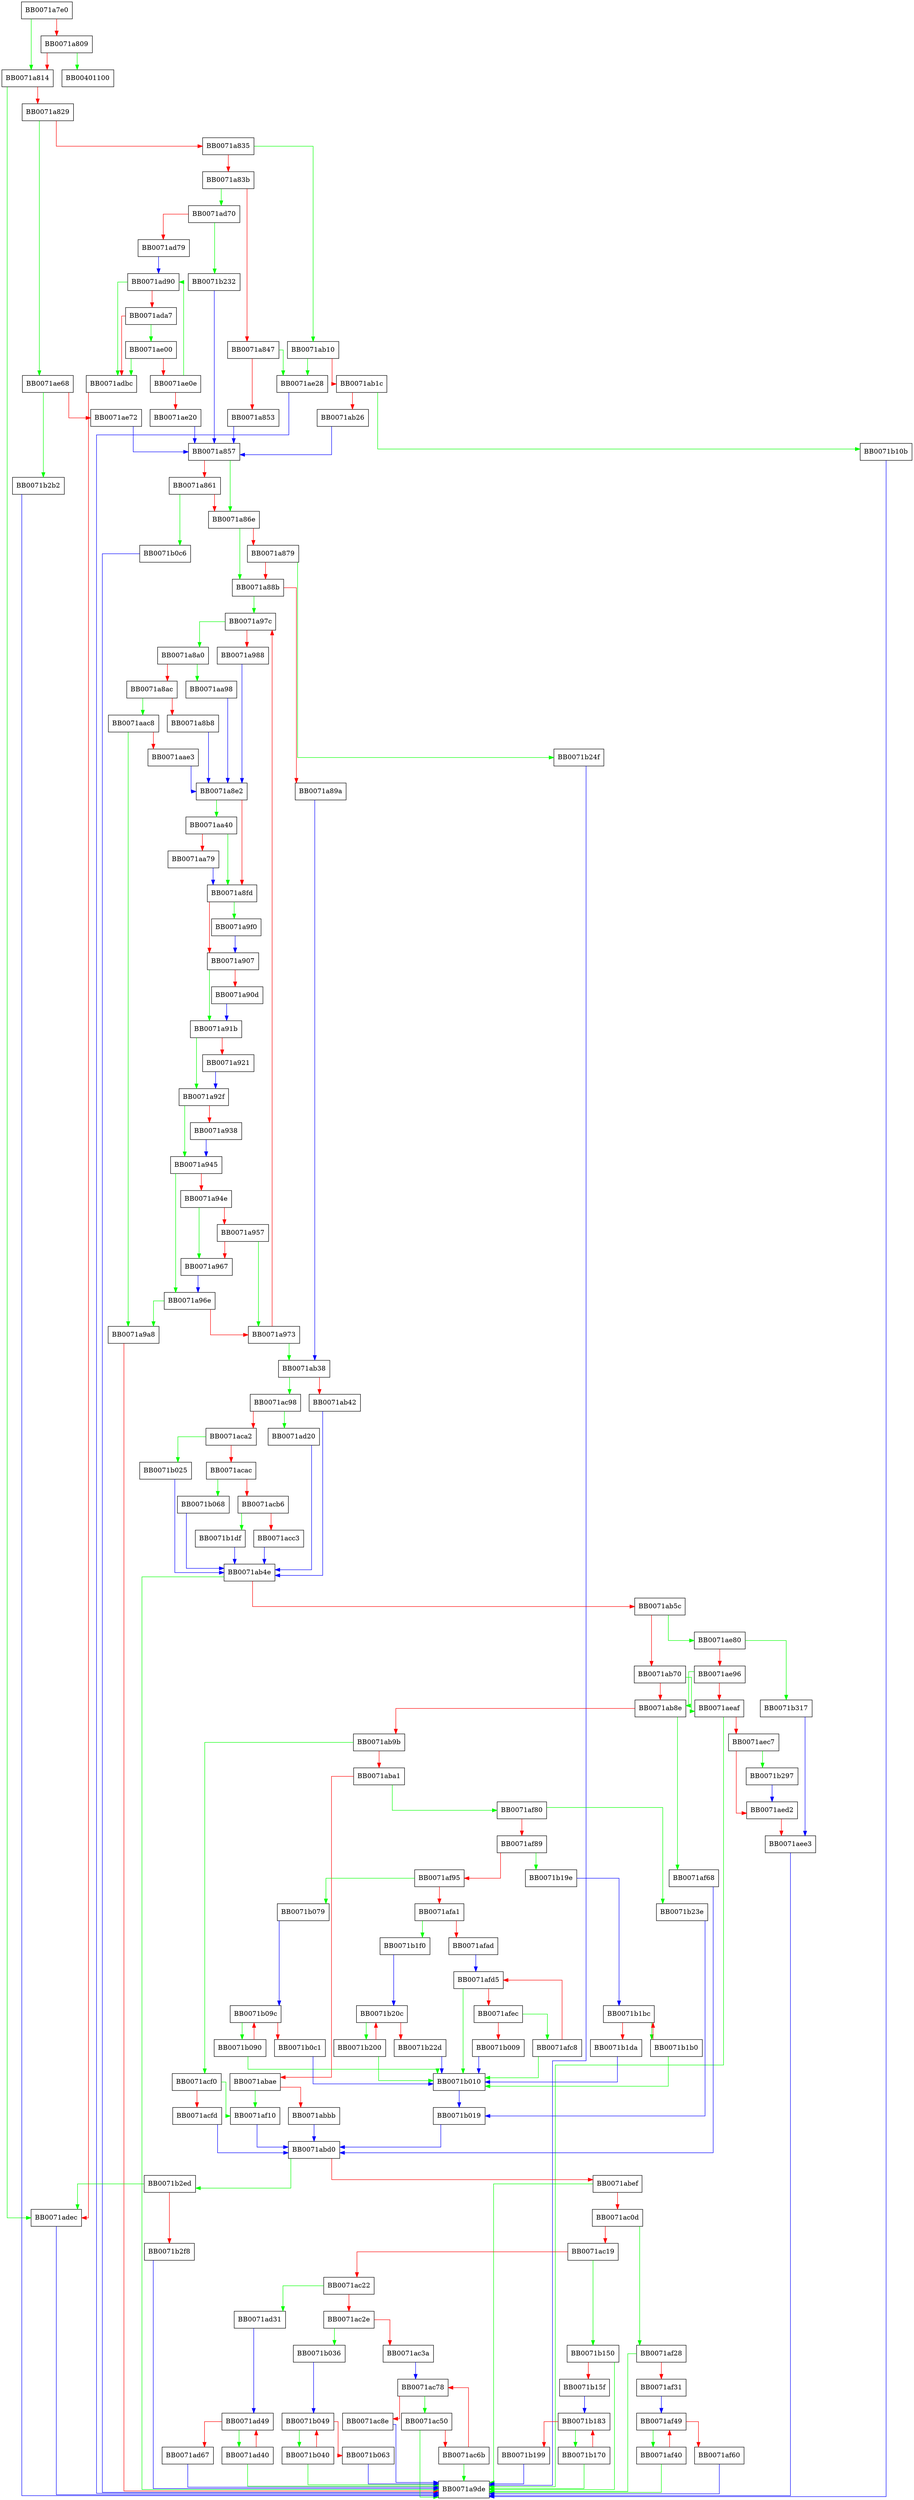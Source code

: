 digraph ASN1_mbstring_ncopy {
  node [shape="box"];
  graph [splines=ortho];
  BB0071a7e0 -> BB0071a814 [color="green"];
  BB0071a7e0 -> BB0071a809 [color="red"];
  BB0071a809 -> BB00401100 [color="green"];
  BB0071a809 -> BB0071a814 [color="red"];
  BB0071a814 -> BB0071adec [color="green"];
  BB0071a814 -> BB0071a829 [color="red"];
  BB0071a829 -> BB0071ae68 [color="green"];
  BB0071a829 -> BB0071a835 [color="red"];
  BB0071a835 -> BB0071ab10 [color="green"];
  BB0071a835 -> BB0071a83b [color="red"];
  BB0071a83b -> BB0071ad70 [color="green"];
  BB0071a83b -> BB0071a847 [color="red"];
  BB0071a847 -> BB0071ae28 [color="green"];
  BB0071a847 -> BB0071a853 [color="red"];
  BB0071a853 -> BB0071a857 [color="blue"];
  BB0071a857 -> BB0071a86e [color="green"];
  BB0071a857 -> BB0071a861 [color="red"];
  BB0071a861 -> BB0071b0c6 [color="green"];
  BB0071a861 -> BB0071a86e [color="red"];
  BB0071a86e -> BB0071a88b [color="green"];
  BB0071a86e -> BB0071a879 [color="red"];
  BB0071a879 -> BB0071b24f [color="green"];
  BB0071a879 -> BB0071a88b [color="red"];
  BB0071a88b -> BB0071a97c [color="green"];
  BB0071a88b -> BB0071a89a [color="red"];
  BB0071a89a -> BB0071ab38 [color="blue"];
  BB0071a8a0 -> BB0071aa98 [color="green"];
  BB0071a8a0 -> BB0071a8ac [color="red"];
  BB0071a8ac -> BB0071aac8 [color="green"];
  BB0071a8ac -> BB0071a8b8 [color="red"];
  BB0071a8b8 -> BB0071a8e2 [color="blue"];
  BB0071a8e2 -> BB0071aa40 [color="green"];
  BB0071a8e2 -> BB0071a8fd [color="red"];
  BB0071a8fd -> BB0071a9f0 [color="green"];
  BB0071a8fd -> BB0071a907 [color="red"];
  BB0071a907 -> BB0071a91b [color="green"];
  BB0071a907 -> BB0071a90d [color="red"];
  BB0071a90d -> BB0071a91b [color="blue"];
  BB0071a91b -> BB0071a92f [color="green"];
  BB0071a91b -> BB0071a921 [color="red"];
  BB0071a921 -> BB0071a92f [color="blue"];
  BB0071a92f -> BB0071a945 [color="green"];
  BB0071a92f -> BB0071a938 [color="red"];
  BB0071a938 -> BB0071a945 [color="blue"];
  BB0071a945 -> BB0071a96e [color="green"];
  BB0071a945 -> BB0071a94e [color="red"];
  BB0071a94e -> BB0071a967 [color="green"];
  BB0071a94e -> BB0071a957 [color="red"];
  BB0071a957 -> BB0071a973 [color="green"];
  BB0071a957 -> BB0071a967 [color="red"];
  BB0071a967 -> BB0071a96e [color="blue"];
  BB0071a96e -> BB0071a9a8 [color="green"];
  BB0071a96e -> BB0071a973 [color="red"];
  BB0071a973 -> BB0071ab38 [color="green"];
  BB0071a973 -> BB0071a97c [color="red"];
  BB0071a97c -> BB0071a8a0 [color="green"];
  BB0071a97c -> BB0071a988 [color="red"];
  BB0071a988 -> BB0071a8e2 [color="blue"];
  BB0071a9a8 -> BB0071a9de [color="red"];
  BB0071a9f0 -> BB0071a907 [color="blue"];
  BB0071aa40 -> BB0071a8fd [color="green"];
  BB0071aa40 -> BB0071aa79 [color="red"];
  BB0071aa79 -> BB0071a8fd [color="blue"];
  BB0071aa98 -> BB0071a8e2 [color="blue"];
  BB0071aac8 -> BB0071a9a8 [color="green"];
  BB0071aac8 -> BB0071aae3 [color="red"];
  BB0071aae3 -> BB0071a8e2 [color="blue"];
  BB0071ab10 -> BB0071ae28 [color="green"];
  BB0071ab10 -> BB0071ab1c [color="red"];
  BB0071ab1c -> BB0071b10b [color="green"];
  BB0071ab1c -> BB0071ab26 [color="red"];
  BB0071ab26 -> BB0071a857 [color="blue"];
  BB0071ab38 -> BB0071ac98 [color="green"];
  BB0071ab38 -> BB0071ab42 [color="red"];
  BB0071ab42 -> BB0071ab4e [color="blue"];
  BB0071ab4e -> BB0071a9de [color="green"];
  BB0071ab4e -> BB0071ab5c [color="red"];
  BB0071ab5c -> BB0071ae80 [color="green"];
  BB0071ab5c -> BB0071ab70 [color="red"];
  BB0071ab70 -> BB0071aeaf [color="green"];
  BB0071ab70 -> BB0071ab8e [color="red"];
  BB0071ab8e -> BB0071af68 [color="green"];
  BB0071ab8e -> BB0071ab9b [color="red"];
  BB0071ab9b -> BB0071acf0 [color="green"];
  BB0071ab9b -> BB0071aba1 [color="red"];
  BB0071aba1 -> BB0071af80 [color="green"];
  BB0071aba1 -> BB0071abae [color="red"];
  BB0071abae -> BB0071af10 [color="green"];
  BB0071abae -> BB0071abbb [color="red"];
  BB0071abbb -> BB0071abd0 [color="blue"];
  BB0071abd0 -> BB0071b2ed [color="green"];
  BB0071abd0 -> BB0071abef [color="red"];
  BB0071abef -> BB0071a9de [color="green"];
  BB0071abef -> BB0071ac0d [color="red"];
  BB0071ac0d -> BB0071af28 [color="green"];
  BB0071ac0d -> BB0071ac19 [color="red"];
  BB0071ac19 -> BB0071b150 [color="green"];
  BB0071ac19 -> BB0071ac22 [color="red"];
  BB0071ac22 -> BB0071ad31 [color="green"];
  BB0071ac22 -> BB0071ac2e [color="red"];
  BB0071ac2e -> BB0071b036 [color="green"];
  BB0071ac2e -> BB0071ac3a [color="red"];
  BB0071ac3a -> BB0071ac78 [color="blue"];
  BB0071ac50 -> BB0071a9de [color="green"];
  BB0071ac50 -> BB0071ac6b [color="red"];
  BB0071ac6b -> BB0071a9de [color="green"];
  BB0071ac6b -> BB0071ac78 [color="red"];
  BB0071ac78 -> BB0071ac50 [color="green"];
  BB0071ac78 -> BB0071ac8e [color="red"];
  BB0071ac8e -> BB0071a9de [color="blue"];
  BB0071ac98 -> BB0071ad20 [color="green"];
  BB0071ac98 -> BB0071aca2 [color="red"];
  BB0071aca2 -> BB0071b025 [color="green"];
  BB0071aca2 -> BB0071acac [color="red"];
  BB0071acac -> BB0071b068 [color="green"];
  BB0071acac -> BB0071acb6 [color="red"];
  BB0071acb6 -> BB0071b1df [color="green"];
  BB0071acb6 -> BB0071acc3 [color="red"];
  BB0071acc3 -> BB0071ab4e [color="blue"];
  BB0071acf0 -> BB0071af10 [color="green"];
  BB0071acf0 -> BB0071acfd [color="red"];
  BB0071acfd -> BB0071abd0 [color="blue"];
  BB0071ad20 -> BB0071ab4e [color="blue"];
  BB0071ad31 -> BB0071ad49 [color="blue"];
  BB0071ad40 -> BB0071a9de [color="green"];
  BB0071ad40 -> BB0071ad49 [color="red"];
  BB0071ad49 -> BB0071ad40 [color="green"];
  BB0071ad49 -> BB0071ad67 [color="red"];
  BB0071ad67 -> BB0071a9de [color="blue"];
  BB0071ad70 -> BB0071b232 [color="green"];
  BB0071ad70 -> BB0071ad79 [color="red"];
  BB0071ad79 -> BB0071ad90 [color="blue"];
  BB0071ad90 -> BB0071adbc [color="green"];
  BB0071ad90 -> BB0071ada7 [color="red"];
  BB0071ada7 -> BB0071ae00 [color="green"];
  BB0071ada7 -> BB0071adbc [color="red"];
  BB0071adbc -> BB0071adec [color="red"];
  BB0071adec -> BB0071a9de [color="blue"];
  BB0071ae00 -> BB0071adbc [color="green"];
  BB0071ae00 -> BB0071ae0e [color="red"];
  BB0071ae0e -> BB0071ad90 [color="green"];
  BB0071ae0e -> BB0071ae20 [color="red"];
  BB0071ae20 -> BB0071a857 [color="blue"];
  BB0071ae28 -> BB0071a9de [color="blue"];
  BB0071ae68 -> BB0071b2b2 [color="green"];
  BB0071ae68 -> BB0071ae72 [color="red"];
  BB0071ae72 -> BB0071a857 [color="blue"];
  BB0071ae80 -> BB0071b317 [color="green"];
  BB0071ae80 -> BB0071ae96 [color="red"];
  BB0071ae96 -> BB0071ab8e [color="green"];
  BB0071ae96 -> BB0071aeaf [color="red"];
  BB0071aeaf -> BB0071a9de [color="green"];
  BB0071aeaf -> BB0071aec7 [color="red"];
  BB0071aec7 -> BB0071b297 [color="green"];
  BB0071aec7 -> BB0071aed2 [color="red"];
  BB0071aed2 -> BB0071aee3 [color="red"];
  BB0071aee3 -> BB0071a9de [color="blue"];
  BB0071af10 -> BB0071abd0 [color="blue"];
  BB0071af28 -> BB0071a9de [color="green"];
  BB0071af28 -> BB0071af31 [color="red"];
  BB0071af31 -> BB0071af49 [color="blue"];
  BB0071af40 -> BB0071a9de [color="green"];
  BB0071af40 -> BB0071af49 [color="red"];
  BB0071af49 -> BB0071af40 [color="green"];
  BB0071af49 -> BB0071af60 [color="red"];
  BB0071af60 -> BB0071a9de [color="blue"];
  BB0071af68 -> BB0071abd0 [color="blue"];
  BB0071af80 -> BB0071b23e [color="green"];
  BB0071af80 -> BB0071af89 [color="red"];
  BB0071af89 -> BB0071b19e [color="green"];
  BB0071af89 -> BB0071af95 [color="red"];
  BB0071af95 -> BB0071b079 [color="green"];
  BB0071af95 -> BB0071afa1 [color="red"];
  BB0071afa1 -> BB0071b1f0 [color="green"];
  BB0071afa1 -> BB0071afad [color="red"];
  BB0071afad -> BB0071afd5 [color="blue"];
  BB0071afc8 -> BB0071b010 [color="green"];
  BB0071afc8 -> BB0071afd5 [color="red"];
  BB0071afd5 -> BB0071b010 [color="green"];
  BB0071afd5 -> BB0071afec [color="red"];
  BB0071afec -> BB0071afc8 [color="green"];
  BB0071afec -> BB0071b009 [color="red"];
  BB0071b009 -> BB0071b010 [color="blue"];
  BB0071b010 -> BB0071b019 [color="blue"];
  BB0071b019 -> BB0071abd0 [color="blue"];
  BB0071b025 -> BB0071ab4e [color="blue"];
  BB0071b036 -> BB0071b049 [color="blue"];
  BB0071b040 -> BB0071a9de [color="green"];
  BB0071b040 -> BB0071b049 [color="red"];
  BB0071b049 -> BB0071b040 [color="green"];
  BB0071b049 -> BB0071b063 [color="red"];
  BB0071b063 -> BB0071a9de [color="blue"];
  BB0071b068 -> BB0071ab4e [color="blue"];
  BB0071b079 -> BB0071b09c [color="blue"];
  BB0071b090 -> BB0071b010 [color="green"];
  BB0071b090 -> BB0071b09c [color="red"];
  BB0071b09c -> BB0071b090 [color="green"];
  BB0071b09c -> BB0071b0c1 [color="red"];
  BB0071b0c1 -> BB0071b010 [color="blue"];
  BB0071b0c6 -> BB0071a9de [color="blue"];
  BB0071b10b -> BB0071a9de [color="blue"];
  BB0071b150 -> BB0071a9de [color="green"];
  BB0071b150 -> BB0071b15f [color="red"];
  BB0071b15f -> BB0071b183 [color="blue"];
  BB0071b170 -> BB0071a9de [color="green"];
  BB0071b170 -> BB0071b183 [color="red"];
  BB0071b183 -> BB0071b170 [color="green"];
  BB0071b183 -> BB0071b199 [color="red"];
  BB0071b199 -> BB0071a9de [color="blue"];
  BB0071b19e -> BB0071b1bc [color="blue"];
  BB0071b1b0 -> BB0071b010 [color="green"];
  BB0071b1b0 -> BB0071b1bc [color="red"];
  BB0071b1bc -> BB0071b1b0 [color="green"];
  BB0071b1bc -> BB0071b1da [color="red"];
  BB0071b1da -> BB0071b010 [color="blue"];
  BB0071b1df -> BB0071ab4e [color="blue"];
  BB0071b1f0 -> BB0071b20c [color="blue"];
  BB0071b200 -> BB0071b010 [color="green"];
  BB0071b200 -> BB0071b20c [color="red"];
  BB0071b20c -> BB0071b200 [color="green"];
  BB0071b20c -> BB0071b22d [color="red"];
  BB0071b22d -> BB0071b010 [color="blue"];
  BB0071b232 -> BB0071a857 [color="blue"];
  BB0071b23e -> BB0071b019 [color="blue"];
  BB0071b24f -> BB0071a9de [color="blue"];
  BB0071b297 -> BB0071aed2 [color="blue"];
  BB0071b2b2 -> BB0071a9de [color="blue"];
  BB0071b2ed -> BB0071adec [color="green"];
  BB0071b2ed -> BB0071b2f8 [color="red"];
  BB0071b2f8 -> BB0071a9de [color="blue"];
  BB0071b317 -> BB0071aee3 [color="blue"];
}